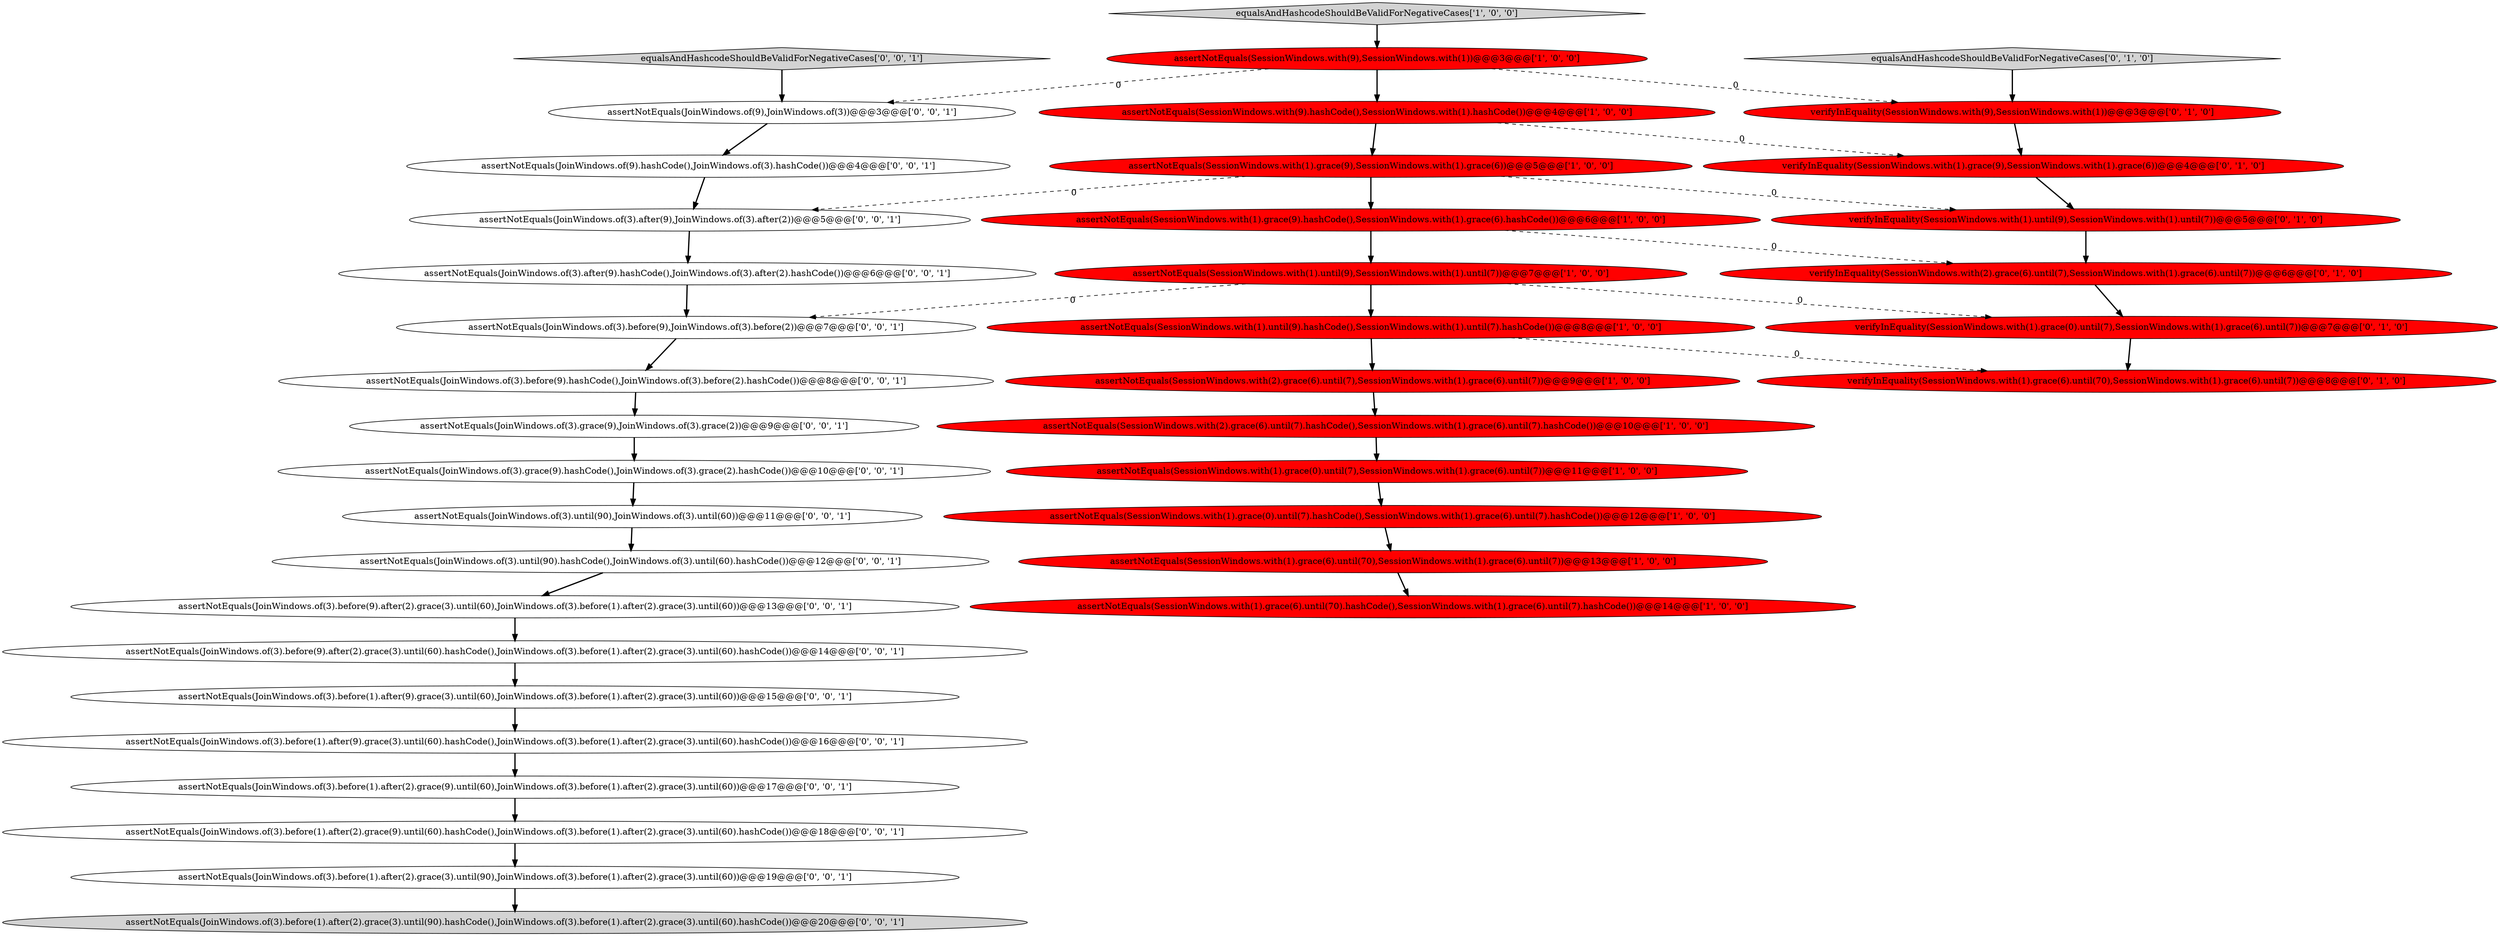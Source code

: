 digraph {
19 [style = filled, label = "verifyInEquality(SessionWindows.with(9),SessionWindows.with(1))@@@3@@@['0', '1', '0']", fillcolor = red, shape = ellipse image = "AAA1AAABBB2BBB"];
0 [style = filled, label = "assertNotEquals(SessionWindows.with(1).until(9).hashCode(),SessionWindows.with(1).until(7).hashCode())@@@8@@@['1', '0', '0']", fillcolor = red, shape = ellipse image = "AAA1AAABBB1BBB"];
1 [style = filled, label = "assertNotEquals(SessionWindows.with(1).grace(9).hashCode(),SessionWindows.with(1).grace(6).hashCode())@@@6@@@['1', '0', '0']", fillcolor = red, shape = ellipse image = "AAA1AAABBB1BBB"];
21 [style = filled, label = "equalsAndHashcodeShouldBeValidForNegativeCases['0', '0', '1']", fillcolor = lightgray, shape = diamond image = "AAA0AAABBB3BBB"];
35 [style = filled, label = "assertNotEquals(JoinWindows.of(3).before(1).after(2).grace(9).until(60).hashCode(),JoinWindows.of(3).before(1).after(2).grace(3).until(60).hashCode())@@@18@@@['0', '0', '1']", fillcolor = white, shape = ellipse image = "AAA0AAABBB3BBB"];
38 [style = filled, label = "assertNotEquals(JoinWindows.of(3).before(9).after(2).grace(3).until(60),JoinWindows.of(3).before(1).after(2).grace(3).until(60))@@@13@@@['0', '0', '1']", fillcolor = white, shape = ellipse image = "AAA0AAABBB3BBB"];
37 [style = filled, label = "assertNotEquals(JoinWindows.of(3).before(1).after(9).grace(3).until(60),JoinWindows.of(3).before(1).after(2).grace(3).until(60))@@@15@@@['0', '0', '1']", fillcolor = white, shape = ellipse image = "AAA0AAABBB3BBB"];
22 [style = filled, label = "assertNotEquals(JoinWindows.of(3).before(9).after(2).grace(3).until(60).hashCode(),JoinWindows.of(3).before(1).after(2).grace(3).until(60).hashCode())@@@14@@@['0', '0', '1']", fillcolor = white, shape = ellipse image = "AAA0AAABBB3BBB"];
3 [style = filled, label = "assertNotEquals(SessionWindows.with(9),SessionWindows.with(1))@@@3@@@['1', '0', '0']", fillcolor = red, shape = ellipse image = "AAA1AAABBB1BBB"];
16 [style = filled, label = "verifyInEquality(SessionWindows.with(1).grace(0).until(7),SessionWindows.with(1).grace(6).until(7))@@@7@@@['0', '1', '0']", fillcolor = red, shape = ellipse image = "AAA1AAABBB2BBB"];
7 [style = filled, label = "equalsAndHashcodeShouldBeValidForNegativeCases['1', '0', '0']", fillcolor = lightgray, shape = diamond image = "AAA0AAABBB1BBB"];
4 [style = filled, label = "assertNotEquals(SessionWindows.with(1).grace(9),SessionWindows.with(1).grace(6))@@@5@@@['1', '0', '0']", fillcolor = red, shape = ellipse image = "AAA1AAABBB1BBB"];
6 [style = filled, label = "assertNotEquals(SessionWindows.with(1).grace(0).until(7),SessionWindows.with(1).grace(6).until(7))@@@11@@@['1', '0', '0']", fillcolor = red, shape = ellipse image = "AAA1AAABBB1BBB"];
5 [style = filled, label = "assertNotEquals(SessionWindows.with(2).grace(6).until(7),SessionWindows.with(1).grace(6).until(7))@@@9@@@['1', '0', '0']", fillcolor = red, shape = ellipse image = "AAA1AAABBB1BBB"];
20 [style = filled, label = "assertNotEquals(JoinWindows.of(3).before(9).hashCode(),JoinWindows.of(3).before(2).hashCode())@@@8@@@['0', '0', '1']", fillcolor = white, shape = ellipse image = "AAA0AAABBB3BBB"];
18 [style = filled, label = "verifyInEquality(SessionWindows.with(1).until(9),SessionWindows.with(1).until(7))@@@5@@@['0', '1', '0']", fillcolor = red, shape = ellipse image = "AAA1AAABBB2BBB"];
28 [style = filled, label = "assertNotEquals(JoinWindows.of(3).until(90),JoinWindows.of(3).until(60))@@@11@@@['0', '0', '1']", fillcolor = white, shape = ellipse image = "AAA0AAABBB3BBB"];
34 [style = filled, label = "assertNotEquals(JoinWindows.of(3).grace(9),JoinWindows.of(3).grace(2))@@@9@@@['0', '0', '1']", fillcolor = white, shape = ellipse image = "AAA0AAABBB3BBB"];
8 [style = filled, label = "assertNotEquals(SessionWindows.with(9).hashCode(),SessionWindows.with(1).hashCode())@@@4@@@['1', '0', '0']", fillcolor = red, shape = ellipse image = "AAA1AAABBB1BBB"];
14 [style = filled, label = "verifyInEquality(SessionWindows.with(1).grace(6).until(70),SessionWindows.with(1).grace(6).until(7))@@@8@@@['0', '1', '0']", fillcolor = red, shape = ellipse image = "AAA1AAABBB2BBB"];
9 [style = filled, label = "assertNotEquals(SessionWindows.with(2).grace(6).until(7).hashCode(),SessionWindows.with(1).grace(6).until(7).hashCode())@@@10@@@['1', '0', '0']", fillcolor = red, shape = ellipse image = "AAA1AAABBB1BBB"];
25 [style = filled, label = "assertNotEquals(JoinWindows.of(3).before(1).after(9).grace(3).until(60).hashCode(),JoinWindows.of(3).before(1).after(2).grace(3).until(60).hashCode())@@@16@@@['0', '0', '1']", fillcolor = white, shape = ellipse image = "AAA0AAABBB3BBB"];
10 [style = filled, label = "assertNotEquals(SessionWindows.with(1).until(9),SessionWindows.with(1).until(7))@@@7@@@['1', '0', '0']", fillcolor = red, shape = ellipse image = "AAA1AAABBB1BBB"];
11 [style = filled, label = "assertNotEquals(SessionWindows.with(1).grace(0).until(7).hashCode(),SessionWindows.with(1).grace(6).until(7).hashCode())@@@12@@@['1', '0', '0']", fillcolor = red, shape = ellipse image = "AAA1AAABBB1BBB"];
24 [style = filled, label = "assertNotEquals(JoinWindows.of(3).before(1).after(2).grace(3).until(90).hashCode(),JoinWindows.of(3).before(1).after(2).grace(3).until(60).hashCode())@@@20@@@['0', '0', '1']", fillcolor = lightgray, shape = ellipse image = "AAA0AAABBB3BBB"];
29 [style = filled, label = "assertNotEquals(JoinWindows.of(3).after(9),JoinWindows.of(3).after(2))@@@5@@@['0', '0', '1']", fillcolor = white, shape = ellipse image = "AAA0AAABBB3BBB"];
31 [style = filled, label = "assertNotEquals(JoinWindows.of(3).grace(9).hashCode(),JoinWindows.of(3).grace(2).hashCode())@@@10@@@['0', '0', '1']", fillcolor = white, shape = ellipse image = "AAA0AAABBB3BBB"];
32 [style = filled, label = "assertNotEquals(JoinWindows.of(3).before(1).after(2).grace(9).until(60),JoinWindows.of(3).before(1).after(2).grace(3).until(60))@@@17@@@['0', '0', '1']", fillcolor = white, shape = ellipse image = "AAA0AAABBB3BBB"];
36 [style = filled, label = "assertNotEquals(JoinWindows.of(3).until(90).hashCode(),JoinWindows.of(3).until(60).hashCode())@@@12@@@['0', '0', '1']", fillcolor = white, shape = ellipse image = "AAA0AAABBB3BBB"];
12 [style = filled, label = "assertNotEquals(SessionWindows.with(1).grace(6).until(70),SessionWindows.with(1).grace(6).until(7))@@@13@@@['1', '0', '0']", fillcolor = red, shape = ellipse image = "AAA1AAABBB1BBB"];
30 [style = filled, label = "assertNotEquals(JoinWindows.of(3).before(9),JoinWindows.of(3).before(2))@@@7@@@['0', '0', '1']", fillcolor = white, shape = ellipse image = "AAA0AAABBB3BBB"];
13 [style = filled, label = "equalsAndHashcodeShouldBeValidForNegativeCases['0', '1', '0']", fillcolor = lightgray, shape = diamond image = "AAA0AAABBB2BBB"];
33 [style = filled, label = "assertNotEquals(JoinWindows.of(9),JoinWindows.of(3))@@@3@@@['0', '0', '1']", fillcolor = white, shape = ellipse image = "AAA0AAABBB3BBB"];
26 [style = filled, label = "assertNotEquals(JoinWindows.of(3).after(9).hashCode(),JoinWindows.of(3).after(2).hashCode())@@@6@@@['0', '0', '1']", fillcolor = white, shape = ellipse image = "AAA0AAABBB3BBB"];
17 [style = filled, label = "verifyInEquality(SessionWindows.with(1).grace(9),SessionWindows.with(1).grace(6))@@@4@@@['0', '1', '0']", fillcolor = red, shape = ellipse image = "AAA1AAABBB2BBB"];
23 [style = filled, label = "assertNotEquals(JoinWindows.of(9).hashCode(),JoinWindows.of(3).hashCode())@@@4@@@['0', '0', '1']", fillcolor = white, shape = ellipse image = "AAA0AAABBB3BBB"];
2 [style = filled, label = "assertNotEquals(SessionWindows.with(1).grace(6).until(70).hashCode(),SessionWindows.with(1).grace(6).until(7).hashCode())@@@14@@@['1', '0', '0']", fillcolor = red, shape = ellipse image = "AAA1AAABBB1BBB"];
27 [style = filled, label = "assertNotEquals(JoinWindows.of(3).before(1).after(2).grace(3).until(90),JoinWindows.of(3).before(1).after(2).grace(3).until(60))@@@19@@@['0', '0', '1']", fillcolor = white, shape = ellipse image = "AAA0AAABBB3BBB"];
15 [style = filled, label = "verifyInEquality(SessionWindows.with(2).grace(6).until(7),SessionWindows.with(1).grace(6).until(7))@@@6@@@['0', '1', '0']", fillcolor = red, shape = ellipse image = "AAA1AAABBB2BBB"];
32->35 [style = bold, label=""];
4->18 [style = dashed, label="0"];
35->27 [style = bold, label=""];
28->36 [style = bold, label=""];
5->9 [style = bold, label=""];
3->33 [style = dashed, label="0"];
30->20 [style = bold, label=""];
22->37 [style = bold, label=""];
1->15 [style = dashed, label="0"];
20->34 [style = bold, label=""];
21->33 [style = bold, label=""];
37->25 [style = bold, label=""];
18->15 [style = bold, label=""];
25->32 [style = bold, label=""];
34->31 [style = bold, label=""];
11->12 [style = bold, label=""];
19->17 [style = bold, label=""];
15->16 [style = bold, label=""];
7->3 [style = bold, label=""];
9->6 [style = bold, label=""];
29->26 [style = bold, label=""];
33->23 [style = bold, label=""];
26->30 [style = bold, label=""];
23->29 [style = bold, label=""];
3->19 [style = dashed, label="0"];
0->14 [style = dashed, label="0"];
12->2 [style = bold, label=""];
13->19 [style = bold, label=""];
10->30 [style = dashed, label="0"];
3->8 [style = bold, label=""];
6->11 [style = bold, label=""];
10->0 [style = bold, label=""];
8->17 [style = dashed, label="0"];
16->14 [style = bold, label=""];
27->24 [style = bold, label=""];
4->1 [style = bold, label=""];
10->16 [style = dashed, label="0"];
31->28 [style = bold, label=""];
8->4 [style = bold, label=""];
36->38 [style = bold, label=""];
4->29 [style = dashed, label="0"];
38->22 [style = bold, label=""];
1->10 [style = bold, label=""];
17->18 [style = bold, label=""];
0->5 [style = bold, label=""];
}
